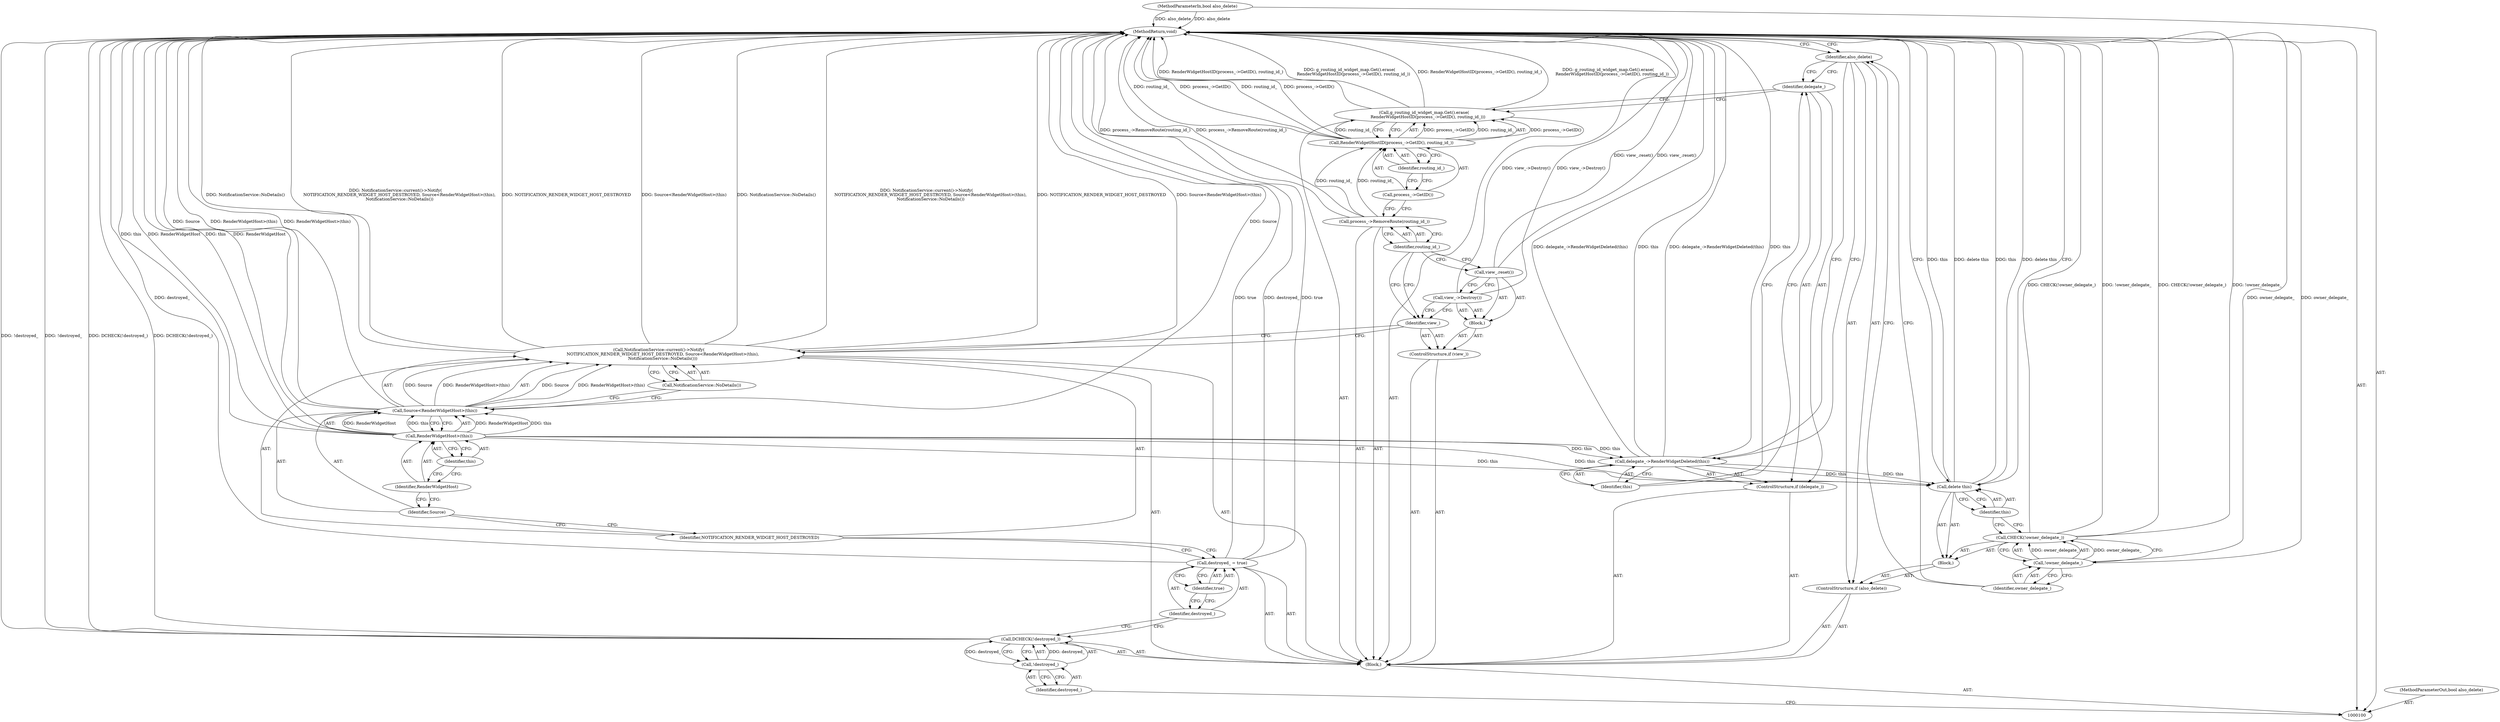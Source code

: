 digraph "0_Chrome_e5787005a9004d7be289cc649c6ae4f3051996cd" {
"1000140" [label="(MethodReturn,void)"];
"1000101" [label="(MethodParameterIn,bool also_delete)"];
"1000211" [label="(MethodParameterOut,bool also_delete)"];
"1000102" [label="(Block,)"];
"1000120" [label="(Call,view_->Destroy())"];
"1000121" [label="(Call,view_.reset())"];
"1000122" [label="(Call,process_->RemoveRoute(routing_id_))"];
"1000123" [label="(Identifier,routing_id_)"];
"1000124" [label="(Call,g_routing_id_widget_map.Get().erase(\n      RenderWidgetHostID(process_->GetID(), routing_id_)))"];
"1000126" [label="(Call,process_->GetID())"];
"1000127" [label="(Identifier,routing_id_)"];
"1000125" [label="(Call,RenderWidgetHostID(process_->GetID(), routing_id_))"];
"1000128" [label="(ControlStructure,if (delegate_))"];
"1000129" [label="(Identifier,delegate_)"];
"1000131" [label="(Identifier,this)"];
"1000130" [label="(Call,delegate_->RenderWidgetDeleted(this))"];
"1000105" [label="(Identifier,destroyed_)"];
"1000103" [label="(Call,DCHECK(!destroyed_))"];
"1000104" [label="(Call,!destroyed_)"];
"1000134" [label="(Block,)"];
"1000132" [label="(ControlStructure,if (also_delete))"];
"1000133" [label="(Identifier,also_delete)"];
"1000136" [label="(Call,!owner_delegate_)"];
"1000137" [label="(Identifier,owner_delegate_)"];
"1000135" [label="(Call,CHECK(!owner_delegate_))"];
"1000139" [label="(Identifier,this)"];
"1000138" [label="(Call,delete this)"];
"1000108" [label="(Identifier,true)"];
"1000106" [label="(Call,destroyed_ = true)"];
"1000107" [label="(Identifier,destroyed_)"];
"1000109" [label="(Call,NotificationService::current()->Notify(\n      NOTIFICATION_RENDER_WIDGET_HOST_DESTROYED, Source<RenderWidgetHost>(this),\n      NotificationService::NoDetails()))"];
"1000111" [label="(Call,Source<RenderWidgetHost>(this))"];
"1000112" [label="(Identifier,Source)"];
"1000113" [label="(Call,RenderWidgetHost>(this))"];
"1000114" [label="(Identifier,RenderWidgetHost)"];
"1000110" [label="(Identifier,NOTIFICATION_RENDER_WIDGET_HOST_DESTROYED)"];
"1000115" [label="(Identifier,this)"];
"1000116" [label="(Call,NotificationService::NoDetails())"];
"1000119" [label="(Block,)"];
"1000117" [label="(ControlStructure,if (view_))"];
"1000118" [label="(Identifier,view_)"];
"1000140" -> "1000100"  [label="AST: "];
"1000140" -> "1000138"  [label="CFG: "];
"1000140" -> "1000133"  [label="CFG: "];
"1000124" -> "1000140"  [label="DDG: RenderWidgetHostID(process_->GetID(), routing_id_)"];
"1000124" -> "1000140"  [label="DDG: g_routing_id_widget_map.Get().erase(\n      RenderWidgetHostID(process_->GetID(), routing_id_))"];
"1000106" -> "1000140"  [label="DDG: true"];
"1000106" -> "1000140"  [label="DDG: destroyed_"];
"1000103" -> "1000140"  [label="DDG: !destroyed_"];
"1000103" -> "1000140"  [label="DDG: DCHECK(!destroyed_)"];
"1000113" -> "1000140"  [label="DDG: RenderWidgetHost"];
"1000113" -> "1000140"  [label="DDG: this"];
"1000138" -> "1000140"  [label="DDG: this"];
"1000138" -> "1000140"  [label="DDG: delete this"];
"1000125" -> "1000140"  [label="DDG: routing_id_"];
"1000125" -> "1000140"  [label="DDG: process_->GetID()"];
"1000111" -> "1000140"  [label="DDG: Source"];
"1000111" -> "1000140"  [label="DDG: RenderWidgetHost>(this)"];
"1000130" -> "1000140"  [label="DDG: delegate_->RenderWidgetDeleted(this)"];
"1000130" -> "1000140"  [label="DDG: this"];
"1000121" -> "1000140"  [label="DDG: view_.reset()"];
"1000135" -> "1000140"  [label="DDG: CHECK(!owner_delegate_)"];
"1000135" -> "1000140"  [label="DDG: !owner_delegate_"];
"1000101" -> "1000140"  [label="DDG: also_delete"];
"1000109" -> "1000140"  [label="DDG: NOTIFICATION_RENDER_WIDGET_HOST_DESTROYED"];
"1000109" -> "1000140"  [label="DDG: Source<RenderWidgetHost>(this)"];
"1000109" -> "1000140"  [label="DDG: NotificationService::NoDetails()"];
"1000109" -> "1000140"  [label="DDG: NotificationService::current()->Notify(\n      NOTIFICATION_RENDER_WIDGET_HOST_DESTROYED, Source<RenderWidgetHost>(this),\n      NotificationService::NoDetails())"];
"1000120" -> "1000140"  [label="DDG: view_->Destroy()"];
"1000122" -> "1000140"  [label="DDG: process_->RemoveRoute(routing_id_)"];
"1000136" -> "1000140"  [label="DDG: owner_delegate_"];
"1000101" -> "1000100"  [label="AST: "];
"1000101" -> "1000140"  [label="DDG: also_delete"];
"1000211" -> "1000100"  [label="AST: "];
"1000102" -> "1000100"  [label="AST: "];
"1000103" -> "1000102"  [label="AST: "];
"1000106" -> "1000102"  [label="AST: "];
"1000109" -> "1000102"  [label="AST: "];
"1000117" -> "1000102"  [label="AST: "];
"1000122" -> "1000102"  [label="AST: "];
"1000124" -> "1000102"  [label="AST: "];
"1000128" -> "1000102"  [label="AST: "];
"1000132" -> "1000102"  [label="AST: "];
"1000120" -> "1000119"  [label="AST: "];
"1000120" -> "1000118"  [label="CFG: "];
"1000121" -> "1000120"  [label="CFG: "];
"1000120" -> "1000140"  [label="DDG: view_->Destroy()"];
"1000121" -> "1000119"  [label="AST: "];
"1000121" -> "1000120"  [label="CFG: "];
"1000123" -> "1000121"  [label="CFG: "];
"1000121" -> "1000140"  [label="DDG: view_.reset()"];
"1000122" -> "1000102"  [label="AST: "];
"1000122" -> "1000123"  [label="CFG: "];
"1000123" -> "1000122"  [label="AST: "];
"1000126" -> "1000122"  [label="CFG: "];
"1000122" -> "1000140"  [label="DDG: process_->RemoveRoute(routing_id_)"];
"1000122" -> "1000125"  [label="DDG: routing_id_"];
"1000123" -> "1000122"  [label="AST: "];
"1000123" -> "1000121"  [label="CFG: "];
"1000123" -> "1000118"  [label="CFG: "];
"1000122" -> "1000123"  [label="CFG: "];
"1000124" -> "1000102"  [label="AST: "];
"1000124" -> "1000125"  [label="CFG: "];
"1000125" -> "1000124"  [label="AST: "];
"1000129" -> "1000124"  [label="CFG: "];
"1000124" -> "1000140"  [label="DDG: RenderWidgetHostID(process_->GetID(), routing_id_)"];
"1000124" -> "1000140"  [label="DDG: g_routing_id_widget_map.Get().erase(\n      RenderWidgetHostID(process_->GetID(), routing_id_))"];
"1000125" -> "1000124"  [label="DDG: process_->GetID()"];
"1000125" -> "1000124"  [label="DDG: routing_id_"];
"1000126" -> "1000125"  [label="AST: "];
"1000126" -> "1000122"  [label="CFG: "];
"1000127" -> "1000126"  [label="CFG: "];
"1000127" -> "1000125"  [label="AST: "];
"1000127" -> "1000126"  [label="CFG: "];
"1000125" -> "1000127"  [label="CFG: "];
"1000125" -> "1000124"  [label="AST: "];
"1000125" -> "1000127"  [label="CFG: "];
"1000126" -> "1000125"  [label="AST: "];
"1000127" -> "1000125"  [label="AST: "];
"1000124" -> "1000125"  [label="CFG: "];
"1000125" -> "1000140"  [label="DDG: routing_id_"];
"1000125" -> "1000140"  [label="DDG: process_->GetID()"];
"1000125" -> "1000124"  [label="DDG: process_->GetID()"];
"1000125" -> "1000124"  [label="DDG: routing_id_"];
"1000122" -> "1000125"  [label="DDG: routing_id_"];
"1000128" -> "1000102"  [label="AST: "];
"1000129" -> "1000128"  [label="AST: "];
"1000130" -> "1000128"  [label="AST: "];
"1000129" -> "1000128"  [label="AST: "];
"1000129" -> "1000124"  [label="CFG: "];
"1000131" -> "1000129"  [label="CFG: "];
"1000133" -> "1000129"  [label="CFG: "];
"1000131" -> "1000130"  [label="AST: "];
"1000131" -> "1000129"  [label="CFG: "];
"1000130" -> "1000131"  [label="CFG: "];
"1000130" -> "1000128"  [label="AST: "];
"1000130" -> "1000131"  [label="CFG: "];
"1000131" -> "1000130"  [label="AST: "];
"1000133" -> "1000130"  [label="CFG: "];
"1000130" -> "1000140"  [label="DDG: delegate_->RenderWidgetDeleted(this)"];
"1000130" -> "1000140"  [label="DDG: this"];
"1000113" -> "1000130"  [label="DDG: this"];
"1000130" -> "1000138"  [label="DDG: this"];
"1000105" -> "1000104"  [label="AST: "];
"1000105" -> "1000100"  [label="CFG: "];
"1000104" -> "1000105"  [label="CFG: "];
"1000103" -> "1000102"  [label="AST: "];
"1000103" -> "1000104"  [label="CFG: "];
"1000104" -> "1000103"  [label="AST: "];
"1000107" -> "1000103"  [label="CFG: "];
"1000103" -> "1000140"  [label="DDG: !destroyed_"];
"1000103" -> "1000140"  [label="DDG: DCHECK(!destroyed_)"];
"1000104" -> "1000103"  [label="DDG: destroyed_"];
"1000104" -> "1000103"  [label="AST: "];
"1000104" -> "1000105"  [label="CFG: "];
"1000105" -> "1000104"  [label="AST: "];
"1000103" -> "1000104"  [label="CFG: "];
"1000104" -> "1000103"  [label="DDG: destroyed_"];
"1000134" -> "1000132"  [label="AST: "];
"1000135" -> "1000134"  [label="AST: "];
"1000138" -> "1000134"  [label="AST: "];
"1000132" -> "1000102"  [label="AST: "];
"1000133" -> "1000132"  [label="AST: "];
"1000134" -> "1000132"  [label="AST: "];
"1000133" -> "1000132"  [label="AST: "];
"1000133" -> "1000130"  [label="CFG: "];
"1000133" -> "1000129"  [label="CFG: "];
"1000137" -> "1000133"  [label="CFG: "];
"1000140" -> "1000133"  [label="CFG: "];
"1000136" -> "1000135"  [label="AST: "];
"1000136" -> "1000137"  [label="CFG: "];
"1000137" -> "1000136"  [label="AST: "];
"1000135" -> "1000136"  [label="CFG: "];
"1000136" -> "1000140"  [label="DDG: owner_delegate_"];
"1000136" -> "1000135"  [label="DDG: owner_delegate_"];
"1000137" -> "1000136"  [label="AST: "];
"1000137" -> "1000133"  [label="CFG: "];
"1000136" -> "1000137"  [label="CFG: "];
"1000135" -> "1000134"  [label="AST: "];
"1000135" -> "1000136"  [label="CFG: "];
"1000136" -> "1000135"  [label="AST: "];
"1000139" -> "1000135"  [label="CFG: "];
"1000135" -> "1000140"  [label="DDG: CHECK(!owner_delegate_)"];
"1000135" -> "1000140"  [label="DDG: !owner_delegate_"];
"1000136" -> "1000135"  [label="DDG: owner_delegate_"];
"1000139" -> "1000138"  [label="AST: "];
"1000139" -> "1000135"  [label="CFG: "];
"1000138" -> "1000139"  [label="CFG: "];
"1000138" -> "1000134"  [label="AST: "];
"1000138" -> "1000139"  [label="CFG: "];
"1000139" -> "1000138"  [label="AST: "];
"1000140" -> "1000138"  [label="CFG: "];
"1000138" -> "1000140"  [label="DDG: this"];
"1000138" -> "1000140"  [label="DDG: delete this"];
"1000113" -> "1000138"  [label="DDG: this"];
"1000130" -> "1000138"  [label="DDG: this"];
"1000108" -> "1000106"  [label="AST: "];
"1000108" -> "1000107"  [label="CFG: "];
"1000106" -> "1000108"  [label="CFG: "];
"1000106" -> "1000102"  [label="AST: "];
"1000106" -> "1000108"  [label="CFG: "];
"1000107" -> "1000106"  [label="AST: "];
"1000108" -> "1000106"  [label="AST: "];
"1000110" -> "1000106"  [label="CFG: "];
"1000106" -> "1000140"  [label="DDG: true"];
"1000106" -> "1000140"  [label="DDG: destroyed_"];
"1000107" -> "1000106"  [label="AST: "];
"1000107" -> "1000103"  [label="CFG: "];
"1000108" -> "1000107"  [label="CFG: "];
"1000109" -> "1000102"  [label="AST: "];
"1000109" -> "1000116"  [label="CFG: "];
"1000110" -> "1000109"  [label="AST: "];
"1000111" -> "1000109"  [label="AST: "];
"1000116" -> "1000109"  [label="AST: "];
"1000118" -> "1000109"  [label="CFG: "];
"1000109" -> "1000140"  [label="DDG: NOTIFICATION_RENDER_WIDGET_HOST_DESTROYED"];
"1000109" -> "1000140"  [label="DDG: Source<RenderWidgetHost>(this)"];
"1000109" -> "1000140"  [label="DDG: NotificationService::NoDetails()"];
"1000109" -> "1000140"  [label="DDG: NotificationService::current()->Notify(\n      NOTIFICATION_RENDER_WIDGET_HOST_DESTROYED, Source<RenderWidgetHost>(this),\n      NotificationService::NoDetails())"];
"1000111" -> "1000109"  [label="DDG: Source"];
"1000111" -> "1000109"  [label="DDG: RenderWidgetHost>(this)"];
"1000111" -> "1000109"  [label="AST: "];
"1000111" -> "1000113"  [label="CFG: "];
"1000112" -> "1000111"  [label="AST: "];
"1000113" -> "1000111"  [label="AST: "];
"1000116" -> "1000111"  [label="CFG: "];
"1000111" -> "1000140"  [label="DDG: Source"];
"1000111" -> "1000140"  [label="DDG: RenderWidgetHost>(this)"];
"1000111" -> "1000109"  [label="DDG: Source"];
"1000111" -> "1000109"  [label="DDG: RenderWidgetHost>(this)"];
"1000113" -> "1000111"  [label="DDG: RenderWidgetHost"];
"1000113" -> "1000111"  [label="DDG: this"];
"1000112" -> "1000111"  [label="AST: "];
"1000112" -> "1000110"  [label="CFG: "];
"1000114" -> "1000112"  [label="CFG: "];
"1000113" -> "1000111"  [label="AST: "];
"1000113" -> "1000115"  [label="CFG: "];
"1000114" -> "1000113"  [label="AST: "];
"1000115" -> "1000113"  [label="AST: "];
"1000111" -> "1000113"  [label="CFG: "];
"1000113" -> "1000140"  [label="DDG: RenderWidgetHost"];
"1000113" -> "1000140"  [label="DDG: this"];
"1000113" -> "1000111"  [label="DDG: RenderWidgetHost"];
"1000113" -> "1000111"  [label="DDG: this"];
"1000113" -> "1000130"  [label="DDG: this"];
"1000113" -> "1000138"  [label="DDG: this"];
"1000114" -> "1000113"  [label="AST: "];
"1000114" -> "1000112"  [label="CFG: "];
"1000115" -> "1000114"  [label="CFG: "];
"1000110" -> "1000109"  [label="AST: "];
"1000110" -> "1000106"  [label="CFG: "];
"1000112" -> "1000110"  [label="CFG: "];
"1000115" -> "1000113"  [label="AST: "];
"1000115" -> "1000114"  [label="CFG: "];
"1000113" -> "1000115"  [label="CFG: "];
"1000116" -> "1000109"  [label="AST: "];
"1000116" -> "1000111"  [label="CFG: "];
"1000109" -> "1000116"  [label="CFG: "];
"1000119" -> "1000117"  [label="AST: "];
"1000120" -> "1000119"  [label="AST: "];
"1000121" -> "1000119"  [label="AST: "];
"1000117" -> "1000102"  [label="AST: "];
"1000118" -> "1000117"  [label="AST: "];
"1000119" -> "1000117"  [label="AST: "];
"1000118" -> "1000117"  [label="AST: "];
"1000118" -> "1000109"  [label="CFG: "];
"1000120" -> "1000118"  [label="CFG: "];
"1000123" -> "1000118"  [label="CFG: "];
}
